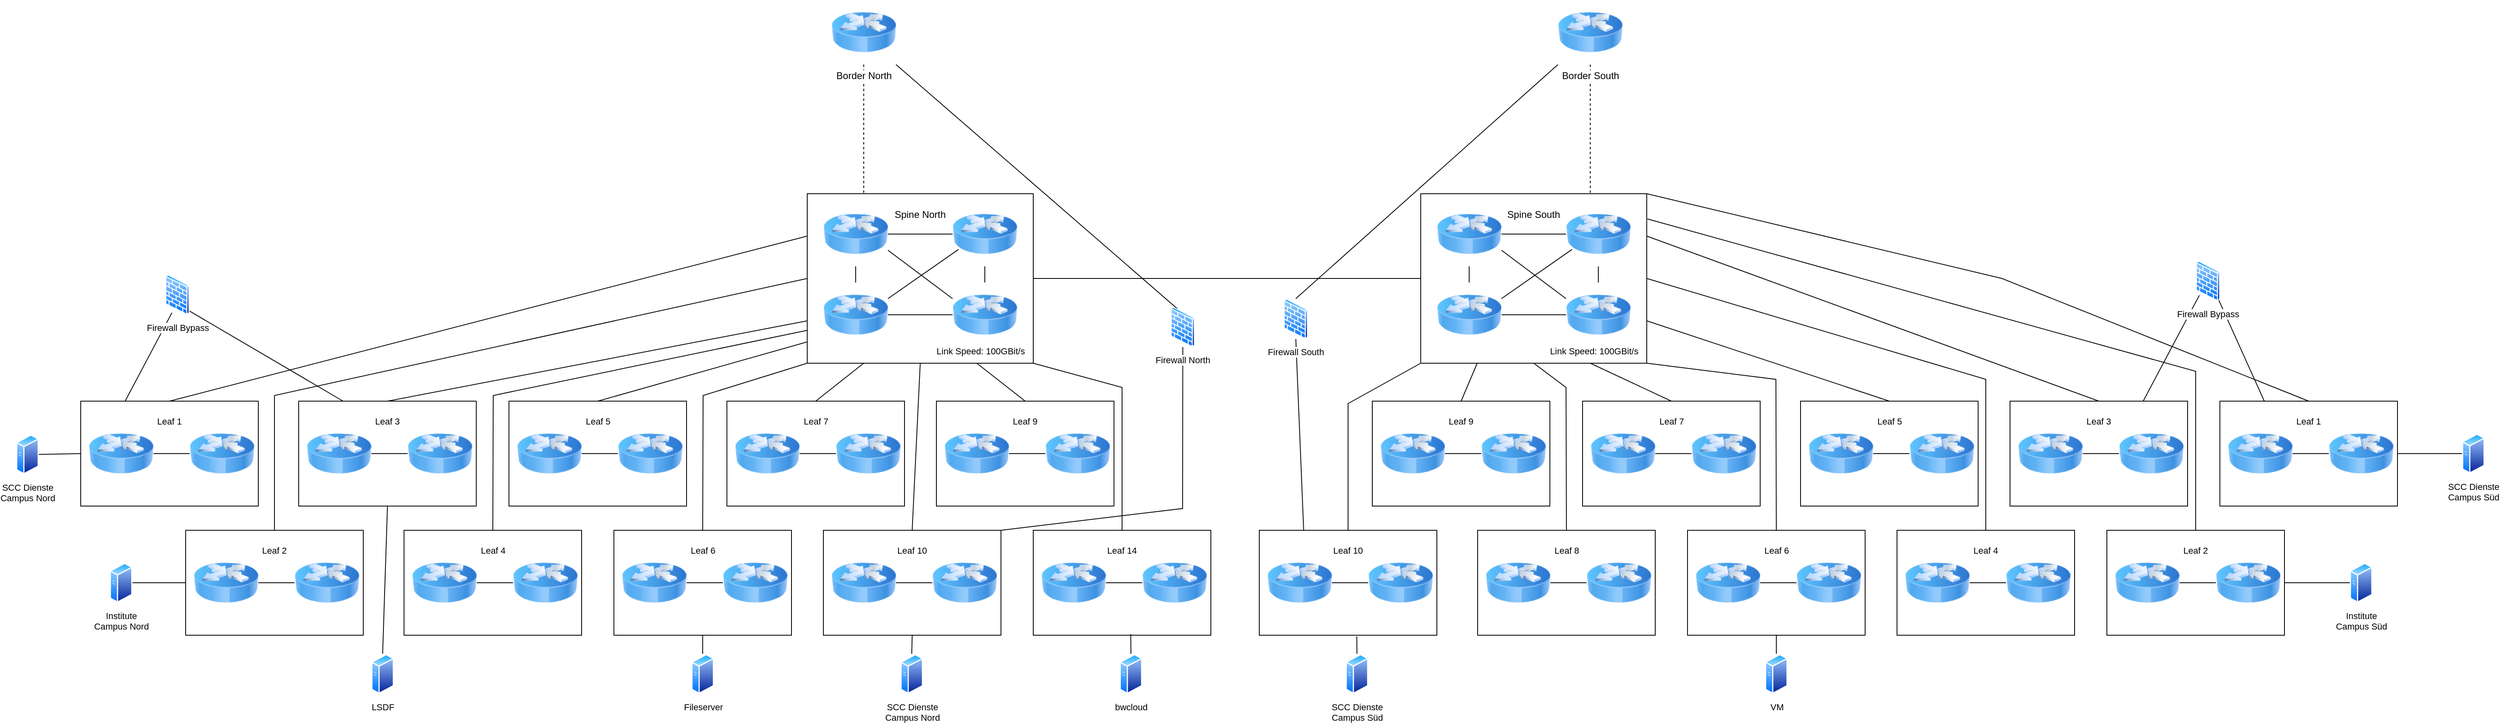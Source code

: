 <mxfile version="24.7.17">
  <diagram name="Seite-1" id="aJfuiYQOBgcKhwCVY8VE">
    <mxGraphModel dx="4289" dy="1984" grid="1" gridSize="10" guides="1" tooltips="1" connect="1" arrows="1" fold="1" page="1" pageScale="1" pageWidth="1169" pageHeight="827" math="0" shadow="0">
      <root>
        <mxCell id="0" />
        <mxCell id="1" parent="0" />
        <mxCell id="eW1NfK8OLDZxC_2PfoLL-32" style="edgeStyle=none;shape=connector;rounded=0;orthogonalLoop=1;jettySize=auto;html=1;exitX=0.5;exitY=1;exitDx=0;exitDy=0;entryX=0.25;entryY=0;entryDx=0;entryDy=0;strokeColor=default;align=center;verticalAlign=middle;fontFamily=Helvetica;fontSize=11;fontColor=default;labelBackgroundColor=default;endArrow=none;endFill=0;dashed=1;" edge="1" parent="1" source="eW1NfK8OLDZxC_2PfoLL-1" target="eW1NfK8OLDZxC_2PfoLL-2">
          <mxGeometry relative="1" as="geometry" />
        </mxCell>
        <mxCell id="eW1NfK8OLDZxC_2PfoLL-33" style="edgeStyle=none;shape=connector;rounded=0;orthogonalLoop=1;jettySize=auto;html=1;exitX=1;exitY=1;exitDx=0;exitDy=0;entryX=0.25;entryY=0;entryDx=0;entryDy=0;strokeColor=default;align=center;verticalAlign=middle;fontFamily=Helvetica;fontSize=11;fontColor=default;labelBackgroundColor=default;endArrow=none;endFill=0;" edge="1" parent="1" source="eW1NfK8OLDZxC_2PfoLL-1" target="eW1NfK8OLDZxC_2PfoLL-31">
          <mxGeometry relative="1" as="geometry" />
        </mxCell>
        <mxCell id="eW1NfK8OLDZxC_2PfoLL-1" value="Border North" style="image;html=1;image=img/lib/clip_art/networking/Router_Icon_128x128.png" vertex="1" parent="1">
          <mxGeometry x="110" y="40" width="80" height="80" as="geometry" />
        </mxCell>
        <mxCell id="eW1NfK8OLDZxC_2PfoLL-30" style="edgeStyle=none;shape=connector;rounded=0;orthogonalLoop=1;jettySize=auto;html=1;exitX=1;exitY=0.5;exitDx=0;exitDy=0;entryX=0;entryY=0.5;entryDx=0;entryDy=0;strokeColor=default;align=center;verticalAlign=middle;fontFamily=Helvetica;fontSize=11;fontColor=default;labelBackgroundColor=default;endArrow=none;endFill=0;" edge="1" parent="1" source="eW1NfK8OLDZxC_2PfoLL-2" target="eW1NfK8OLDZxC_2PfoLL-17">
          <mxGeometry relative="1" as="geometry" />
        </mxCell>
        <mxCell id="eW1NfK8OLDZxC_2PfoLL-53" style="edgeStyle=none;shape=connector;rounded=0;orthogonalLoop=1;jettySize=auto;html=1;exitX=0;exitY=0.5;exitDx=0;exitDy=0;entryX=0.5;entryY=0;entryDx=0;entryDy=0;strokeColor=default;align=center;verticalAlign=middle;fontFamily=Helvetica;fontSize=11;fontColor=default;labelBackgroundColor=default;endArrow=none;endFill=0;" edge="1" parent="1" source="eW1NfK8OLDZxC_2PfoLL-2" target="eW1NfK8OLDZxC_2PfoLL-40">
          <mxGeometry relative="1" as="geometry">
            <Array as="points">
              <mxPoint x="-580" y="530" />
            </Array>
          </mxGeometry>
        </mxCell>
        <mxCell id="eW1NfK8OLDZxC_2PfoLL-54" style="edgeStyle=none;shape=connector;rounded=0;orthogonalLoop=1;jettySize=auto;html=1;exitX=0;exitY=0.75;exitDx=0;exitDy=0;entryX=0.5;entryY=0;entryDx=0;entryDy=0;strokeColor=default;align=center;verticalAlign=middle;fontFamily=Helvetica;fontSize=11;fontColor=default;labelBackgroundColor=default;endArrow=none;endFill=0;" edge="1" parent="1" source="eW1NfK8OLDZxC_2PfoLL-2" target="eW1NfK8OLDZxC_2PfoLL-44">
          <mxGeometry relative="1" as="geometry" />
        </mxCell>
        <mxCell id="eW1NfK8OLDZxC_2PfoLL-75" style="edgeStyle=none;shape=connector;rounded=0;orthogonalLoop=1;jettySize=auto;html=1;exitX=0.004;exitY=0.805;exitDx=0;exitDy=0;entryX=0.5;entryY=0;entryDx=0;entryDy=0;strokeColor=default;align=center;verticalAlign=middle;fontFamily=Helvetica;fontSize=11;fontColor=default;labelBackgroundColor=default;endArrow=none;endFill=0;exitPerimeter=0;" edge="1" parent="1" source="eW1NfK8OLDZxC_2PfoLL-2" target="eW1NfK8OLDZxC_2PfoLL-71">
          <mxGeometry relative="1" as="geometry">
            <Array as="points">
              <mxPoint x="-309" y="530" />
            </Array>
          </mxGeometry>
        </mxCell>
        <mxCell id="eW1NfK8OLDZxC_2PfoLL-76" style="edgeStyle=none;shape=connector;rounded=0;orthogonalLoop=1;jettySize=auto;html=1;exitX=0.017;exitY=0.868;exitDx=0;exitDy=0;entryX=0.5;entryY=0;entryDx=0;entryDy=0;strokeColor=default;align=center;verticalAlign=middle;fontFamily=Helvetica;fontSize=11;fontColor=default;labelBackgroundColor=default;endArrow=none;endFill=0;exitPerimeter=0;" edge="1" parent="1" source="eW1NfK8OLDZxC_2PfoLL-2" target="eW1NfK8OLDZxC_2PfoLL-55">
          <mxGeometry relative="1" as="geometry" />
        </mxCell>
        <mxCell id="eW1NfK8OLDZxC_2PfoLL-77" style="edgeStyle=none;shape=connector;rounded=0;orthogonalLoop=1;jettySize=auto;html=1;exitX=0;exitY=1;exitDx=0;exitDy=0;entryX=0.5;entryY=0;entryDx=0;entryDy=0;strokeColor=default;align=center;verticalAlign=middle;fontFamily=Helvetica;fontSize=11;fontColor=default;labelBackgroundColor=default;endArrow=none;endFill=0;" edge="1" parent="1" source="eW1NfK8OLDZxC_2PfoLL-2" target="eW1NfK8OLDZxC_2PfoLL-59">
          <mxGeometry relative="1" as="geometry">
            <Array as="points">
              <mxPoint x="-49" y="530" />
            </Array>
          </mxGeometry>
        </mxCell>
        <mxCell id="eW1NfK8OLDZxC_2PfoLL-78" style="edgeStyle=none;shape=connector;rounded=0;orthogonalLoop=1;jettySize=auto;html=1;exitX=0.25;exitY=1;exitDx=0;exitDy=0;entryX=0.5;entryY=0;entryDx=0;entryDy=0;strokeColor=default;align=center;verticalAlign=middle;fontFamily=Helvetica;fontSize=11;fontColor=default;labelBackgroundColor=default;endArrow=none;endFill=0;" edge="1" parent="1" source="eW1NfK8OLDZxC_2PfoLL-2" target="eW1NfK8OLDZxC_2PfoLL-63">
          <mxGeometry relative="1" as="geometry" />
        </mxCell>
        <mxCell id="eW1NfK8OLDZxC_2PfoLL-126" style="edgeStyle=none;shape=connector;rounded=0;orthogonalLoop=1;jettySize=auto;html=1;exitX=0.5;exitY=1;exitDx=0;exitDy=0;entryX=0.5;entryY=0;entryDx=0;entryDy=0;strokeColor=default;align=center;verticalAlign=middle;fontFamily=Helvetica;fontSize=11;fontColor=default;labelBackgroundColor=default;endArrow=none;endFill=0;" edge="1" parent="1" source="eW1NfK8OLDZxC_2PfoLL-2" target="eW1NfK8OLDZxC_2PfoLL-109">
          <mxGeometry relative="1" as="geometry" />
        </mxCell>
        <mxCell id="eW1NfK8OLDZxC_2PfoLL-127" style="edgeStyle=none;shape=connector;rounded=0;orthogonalLoop=1;jettySize=auto;html=1;exitX=1;exitY=1;exitDx=0;exitDy=0;entryX=0.5;entryY=0;entryDx=0;entryDy=0;strokeColor=default;align=center;verticalAlign=middle;fontFamily=Helvetica;fontSize=11;fontColor=default;labelBackgroundColor=default;endArrow=none;endFill=0;" edge="1" parent="1" source="eW1NfK8OLDZxC_2PfoLL-2" target="eW1NfK8OLDZxC_2PfoLL-117">
          <mxGeometry relative="1" as="geometry">
            <Array as="points">
              <mxPoint x="470" y="520" />
            </Array>
          </mxGeometry>
        </mxCell>
        <mxCell id="eW1NfK8OLDZxC_2PfoLL-128" style="edgeStyle=none;shape=connector;rounded=0;orthogonalLoop=1;jettySize=auto;html=1;exitX=0.75;exitY=1;exitDx=0;exitDy=0;entryX=0.5;entryY=0;entryDx=0;entryDy=0;strokeColor=default;align=center;verticalAlign=middle;fontFamily=Helvetica;fontSize=11;fontColor=default;labelBackgroundColor=default;endArrow=none;endFill=0;" edge="1" parent="1" source="eW1NfK8OLDZxC_2PfoLL-2" target="eW1NfK8OLDZxC_2PfoLL-113">
          <mxGeometry relative="1" as="geometry" />
        </mxCell>
        <mxCell id="eW1NfK8OLDZxC_2PfoLL-2" value="Spine North&lt;br&gt;&lt;br&gt;&lt;br&gt;&lt;br&gt;&lt;br&gt;&lt;br&gt;&lt;br&gt;&lt;br&gt;&lt;br&gt;&lt;br&gt;&lt;br&gt;&lt;div&gt;&lt;br/&gt;&lt;/div&gt;" style="rounded=0;whiteSpace=wrap;html=1;" vertex="1" parent="1">
          <mxGeometry x="80" y="280" width="280" height="210" as="geometry" />
        </mxCell>
        <mxCell id="eW1NfK8OLDZxC_2PfoLL-7" style="edgeStyle=orthogonalEdgeStyle;rounded=0;orthogonalLoop=1;jettySize=auto;html=1;exitX=1;exitY=0.5;exitDx=0;exitDy=0;entryX=0;entryY=0.5;entryDx=0;entryDy=0;endArrow=none;endFill=0;" edge="1" parent="1" source="eW1NfK8OLDZxC_2PfoLL-3" target="eW1NfK8OLDZxC_2PfoLL-4">
          <mxGeometry relative="1" as="geometry" />
        </mxCell>
        <mxCell id="eW1NfK8OLDZxC_2PfoLL-8" style="rounded=0;orthogonalLoop=1;jettySize=auto;html=1;exitX=1;exitY=0.75;exitDx=0;exitDy=0;entryX=0;entryY=0.25;entryDx=0;entryDy=0;endArrow=none;endFill=0;" edge="1" parent="1" source="eW1NfK8OLDZxC_2PfoLL-3" target="eW1NfK8OLDZxC_2PfoLL-6">
          <mxGeometry relative="1" as="geometry" />
        </mxCell>
        <mxCell id="eW1NfK8OLDZxC_2PfoLL-3" value="" style="image;html=1;image=img/lib/clip_art/networking/Router_Icon_128x128.png" vertex="1" parent="1">
          <mxGeometry x="100" y="290" width="80" height="80" as="geometry" />
        </mxCell>
        <mxCell id="eW1NfK8OLDZxC_2PfoLL-4" value="" style="image;html=1;image=img/lib/clip_art/networking/Router_Icon_128x128.png" vertex="1" parent="1">
          <mxGeometry x="260" y="290" width="80" height="80" as="geometry" />
        </mxCell>
        <mxCell id="eW1NfK8OLDZxC_2PfoLL-14" style="edgeStyle=none;shape=connector;rounded=0;orthogonalLoop=1;jettySize=auto;html=1;exitX=0.5;exitY=0;exitDx=0;exitDy=0;strokeColor=default;align=center;verticalAlign=middle;fontFamily=Helvetica;fontSize=11;fontColor=default;labelBackgroundColor=default;endArrow=none;endFill=0;" edge="1" parent="1" source="eW1NfK8OLDZxC_2PfoLL-5" target="eW1NfK8OLDZxC_2PfoLL-3">
          <mxGeometry relative="1" as="geometry" />
        </mxCell>
        <mxCell id="eW1NfK8OLDZxC_2PfoLL-15" style="edgeStyle=none;shape=connector;rounded=0;orthogonalLoop=1;jettySize=auto;html=1;exitX=1;exitY=0.25;exitDx=0;exitDy=0;strokeColor=default;align=center;verticalAlign=middle;fontFamily=Helvetica;fontSize=11;fontColor=default;labelBackgroundColor=default;endArrow=none;endFill=0;entryX=0.092;entryY=0.738;entryDx=0;entryDy=0;entryPerimeter=0;" edge="1" parent="1" source="eW1NfK8OLDZxC_2PfoLL-5" target="eW1NfK8OLDZxC_2PfoLL-4">
          <mxGeometry relative="1" as="geometry" />
        </mxCell>
        <mxCell id="eW1NfK8OLDZxC_2PfoLL-5" value="" style="image;html=1;image=img/lib/clip_art/networking/Router_Icon_128x128.png" vertex="1" parent="1">
          <mxGeometry x="100" y="390" width="80" height="80" as="geometry" />
        </mxCell>
        <mxCell id="eW1NfK8OLDZxC_2PfoLL-11" style="edgeStyle=none;shape=connector;rounded=0;orthogonalLoop=1;jettySize=auto;html=1;exitX=0;exitY=0.5;exitDx=0;exitDy=0;strokeColor=default;align=center;verticalAlign=middle;fontFamily=Helvetica;fontSize=11;fontColor=default;labelBackgroundColor=default;endArrow=none;endFill=0;" edge="1" parent="1" source="eW1NfK8OLDZxC_2PfoLL-6" target="eW1NfK8OLDZxC_2PfoLL-5">
          <mxGeometry relative="1" as="geometry" />
        </mxCell>
        <mxCell id="eW1NfK8OLDZxC_2PfoLL-13" style="edgeStyle=none;shape=connector;rounded=0;orthogonalLoop=1;jettySize=auto;html=1;exitX=0.5;exitY=0;exitDx=0;exitDy=0;strokeColor=default;align=center;verticalAlign=middle;fontFamily=Helvetica;fontSize=11;fontColor=default;labelBackgroundColor=default;endArrow=none;endFill=0;" edge="1" parent="1" source="eW1NfK8OLDZxC_2PfoLL-6" target="eW1NfK8OLDZxC_2PfoLL-4">
          <mxGeometry relative="1" as="geometry" />
        </mxCell>
        <mxCell id="eW1NfK8OLDZxC_2PfoLL-6" value="" style="image;html=1;image=img/lib/clip_art/networking/Router_Icon_128x128.png" vertex="1" parent="1">
          <mxGeometry x="260" y="390" width="80" height="80" as="geometry" />
        </mxCell>
        <mxCell id="eW1NfK8OLDZxC_2PfoLL-10" style="edgeStyle=none;shape=connector;rounded=0;orthogonalLoop=1;jettySize=auto;html=1;exitX=0.5;exitY=1;exitDx=0;exitDy=0;strokeColor=default;align=center;verticalAlign=middle;fontFamily=Helvetica;fontSize=11;fontColor=default;labelBackgroundColor=default;endArrow=none;endFill=0;" edge="1" parent="1" source="eW1NfK8OLDZxC_2PfoLL-4" target="eW1NfK8OLDZxC_2PfoLL-4">
          <mxGeometry relative="1" as="geometry" />
        </mxCell>
        <mxCell id="eW1NfK8OLDZxC_2PfoLL-16" value="Link Speed: 100GBit/s" style="text;html=1;align=center;verticalAlign=middle;whiteSpace=wrap;rounded=0;fontFamily=Helvetica;fontSize=11;fontColor=default;labelBackgroundColor=default;" vertex="1" parent="1">
          <mxGeometry x="230" y="460" width="130" height="30" as="geometry" />
        </mxCell>
        <mxCell id="eW1NfK8OLDZxC_2PfoLL-202" style="edgeStyle=none;shape=connector;rounded=0;orthogonalLoop=1;jettySize=auto;html=1;exitX=0;exitY=1;exitDx=0;exitDy=0;entryX=0.5;entryY=0;entryDx=0;entryDy=0;strokeColor=default;align=center;verticalAlign=middle;fontFamily=Helvetica;fontSize=11;fontColor=default;labelBackgroundColor=default;endArrow=none;endFill=0;" edge="1" parent="1" source="eW1NfK8OLDZxC_2PfoLL-17" target="eW1NfK8OLDZxC_2PfoLL-137">
          <mxGeometry relative="1" as="geometry">
            <Array as="points">
              <mxPoint x="750" y="540" />
            </Array>
          </mxGeometry>
        </mxCell>
        <mxCell id="eW1NfK8OLDZxC_2PfoLL-203" style="edgeStyle=none;shape=connector;rounded=0;orthogonalLoop=1;jettySize=auto;html=1;exitX=0.25;exitY=1;exitDx=0;exitDy=0;entryX=0.5;entryY=0;entryDx=0;entryDy=0;strokeColor=default;align=center;verticalAlign=middle;fontFamily=Helvetica;fontSize=11;fontColor=default;labelBackgroundColor=default;endArrow=none;endFill=0;" edge="1" parent="1" source="eW1NfK8OLDZxC_2PfoLL-17" target="eW1NfK8OLDZxC_2PfoLL-141">
          <mxGeometry relative="1" as="geometry" />
        </mxCell>
        <mxCell id="eW1NfK8OLDZxC_2PfoLL-204" style="edgeStyle=none;shape=connector;rounded=0;orthogonalLoop=1;jettySize=auto;html=1;exitX=0.5;exitY=1;exitDx=0;exitDy=0;entryX=0.5;entryY=0;entryDx=0;entryDy=0;strokeColor=default;align=center;verticalAlign=middle;fontFamily=Helvetica;fontSize=11;fontColor=default;labelBackgroundColor=default;endArrow=none;endFill=0;" edge="1" parent="1" source="eW1NfK8OLDZxC_2PfoLL-17" target="eW1NfK8OLDZxC_2PfoLL-157">
          <mxGeometry relative="1" as="geometry">
            <Array as="points">
              <mxPoint x="1020" y="520" />
            </Array>
          </mxGeometry>
        </mxCell>
        <mxCell id="eW1NfK8OLDZxC_2PfoLL-205" style="edgeStyle=none;shape=connector;rounded=0;orthogonalLoop=1;jettySize=auto;html=1;exitX=0.75;exitY=1;exitDx=0;exitDy=0;entryX=0.5;entryY=0;entryDx=0;entryDy=0;strokeColor=default;align=center;verticalAlign=middle;fontFamily=Helvetica;fontSize=11;fontColor=default;labelBackgroundColor=default;endArrow=none;endFill=0;" edge="1" parent="1" source="eW1NfK8OLDZxC_2PfoLL-17" target="eW1NfK8OLDZxC_2PfoLL-145">
          <mxGeometry relative="1" as="geometry" />
        </mxCell>
        <mxCell id="eW1NfK8OLDZxC_2PfoLL-206" style="edgeStyle=none;shape=connector;rounded=0;orthogonalLoop=1;jettySize=auto;html=1;exitX=1;exitY=1;exitDx=0;exitDy=0;entryX=0.5;entryY=0;entryDx=0;entryDy=0;strokeColor=default;align=center;verticalAlign=middle;fontFamily=Helvetica;fontSize=11;fontColor=default;labelBackgroundColor=default;endArrow=none;endFill=0;" edge="1" parent="1" source="eW1NfK8OLDZxC_2PfoLL-17" target="eW1NfK8OLDZxC_2PfoLL-149">
          <mxGeometry relative="1" as="geometry">
            <Array as="points">
              <mxPoint x="1280" y="510" />
            </Array>
          </mxGeometry>
        </mxCell>
        <mxCell id="eW1NfK8OLDZxC_2PfoLL-207" style="edgeStyle=none;shape=connector;rounded=0;orthogonalLoop=1;jettySize=auto;html=1;exitX=1;exitY=0.75;exitDx=0;exitDy=0;entryX=0.5;entryY=0;entryDx=0;entryDy=0;strokeColor=default;align=center;verticalAlign=middle;fontFamily=Helvetica;fontSize=11;fontColor=default;labelBackgroundColor=default;endArrow=none;endFill=0;" edge="1" parent="1" source="eW1NfK8OLDZxC_2PfoLL-17" target="eW1NfK8OLDZxC_2PfoLL-153">
          <mxGeometry relative="1" as="geometry" />
        </mxCell>
        <mxCell id="eW1NfK8OLDZxC_2PfoLL-208" style="edgeStyle=none;shape=connector;rounded=0;orthogonalLoop=1;jettySize=auto;html=1;exitX=1;exitY=0.5;exitDx=0;exitDy=0;entryX=0.5;entryY=0;entryDx=0;entryDy=0;strokeColor=default;align=center;verticalAlign=middle;fontFamily=Helvetica;fontSize=11;fontColor=default;labelBackgroundColor=default;endArrow=none;endFill=0;" edge="1" parent="1" source="eW1NfK8OLDZxC_2PfoLL-17" target="eW1NfK8OLDZxC_2PfoLL-161">
          <mxGeometry relative="1" as="geometry">
            <Array as="points">
              <mxPoint x="1540" y="510" />
            </Array>
          </mxGeometry>
        </mxCell>
        <mxCell id="eW1NfK8OLDZxC_2PfoLL-209" style="edgeStyle=none;shape=connector;rounded=0;orthogonalLoop=1;jettySize=auto;html=1;exitX=1;exitY=0.25;exitDx=0;exitDy=0;entryX=0.5;entryY=0;entryDx=0;entryDy=0;strokeColor=default;align=center;verticalAlign=middle;fontFamily=Helvetica;fontSize=11;fontColor=default;labelBackgroundColor=default;endArrow=none;endFill=0;" edge="1" parent="1" source="eW1NfK8OLDZxC_2PfoLL-17" target="eW1NfK8OLDZxC_2PfoLL-165">
          <mxGeometry relative="1" as="geometry" />
        </mxCell>
        <mxCell id="eW1NfK8OLDZxC_2PfoLL-210" style="edgeStyle=none;shape=connector;rounded=0;orthogonalLoop=1;jettySize=auto;html=1;exitX=1.003;exitY=0.149;exitDx=0;exitDy=0;entryX=0.5;entryY=0;entryDx=0;entryDy=0;strokeColor=default;align=center;verticalAlign=middle;fontFamily=Helvetica;fontSize=11;fontColor=default;labelBackgroundColor=default;endArrow=none;endFill=0;exitPerimeter=0;" edge="1" parent="1" source="eW1NfK8OLDZxC_2PfoLL-17" target="eW1NfK8OLDZxC_2PfoLL-169">
          <mxGeometry relative="1" as="geometry">
            <Array as="points">
              <mxPoint x="1800" y="500" />
            </Array>
          </mxGeometry>
        </mxCell>
        <mxCell id="eW1NfK8OLDZxC_2PfoLL-212" style="edgeStyle=none;shape=connector;rounded=0;orthogonalLoop=1;jettySize=auto;html=1;exitX=1;exitY=0;exitDx=0;exitDy=0;entryX=0.5;entryY=0;entryDx=0;entryDy=0;strokeColor=default;align=center;verticalAlign=middle;fontFamily=Helvetica;fontSize=11;fontColor=default;labelBackgroundColor=default;endArrow=none;endFill=0;" edge="1" parent="1" source="eW1NfK8OLDZxC_2PfoLL-17" target="eW1NfK8OLDZxC_2PfoLL-194">
          <mxGeometry relative="1" as="geometry">
            <Array as="points">
              <mxPoint x="1560" y="385" />
            </Array>
          </mxGeometry>
        </mxCell>
        <mxCell id="eW1NfK8OLDZxC_2PfoLL-17" value="Spine South&lt;br&gt;&lt;br&gt;&lt;br&gt;&lt;br&gt;&lt;br&gt;&lt;br&gt;&lt;br&gt;&lt;br&gt;&lt;br&gt;&lt;br&gt;&lt;br&gt;&lt;div&gt;&lt;br&gt;&lt;/div&gt;" style="rounded=0;whiteSpace=wrap;html=1;" vertex="1" parent="1">
          <mxGeometry x="840" y="280" width="280" height="210" as="geometry" />
        </mxCell>
        <mxCell id="eW1NfK8OLDZxC_2PfoLL-18" style="edgeStyle=orthogonalEdgeStyle;rounded=0;orthogonalLoop=1;jettySize=auto;html=1;exitX=1;exitY=0.5;exitDx=0;exitDy=0;entryX=0;entryY=0.5;entryDx=0;entryDy=0;endArrow=none;endFill=0;" edge="1" parent="1" source="eW1NfK8OLDZxC_2PfoLL-20" target="eW1NfK8OLDZxC_2PfoLL-21">
          <mxGeometry relative="1" as="geometry" />
        </mxCell>
        <mxCell id="eW1NfK8OLDZxC_2PfoLL-19" style="rounded=0;orthogonalLoop=1;jettySize=auto;html=1;exitX=1;exitY=0.75;exitDx=0;exitDy=0;entryX=0;entryY=0.25;entryDx=0;entryDy=0;endArrow=none;endFill=0;" edge="1" parent="1" source="eW1NfK8OLDZxC_2PfoLL-20" target="eW1NfK8OLDZxC_2PfoLL-27">
          <mxGeometry relative="1" as="geometry" />
        </mxCell>
        <mxCell id="eW1NfK8OLDZxC_2PfoLL-20" value="" style="image;html=1;image=img/lib/clip_art/networking/Router_Icon_128x128.png" vertex="1" parent="1">
          <mxGeometry x="860" y="290" width="80" height="80" as="geometry" />
        </mxCell>
        <mxCell id="eW1NfK8OLDZxC_2PfoLL-21" value="" style="image;html=1;image=img/lib/clip_art/networking/Router_Icon_128x128.png" vertex="1" parent="1">
          <mxGeometry x="1020" y="290" width="80" height="80" as="geometry" />
        </mxCell>
        <mxCell id="eW1NfK8OLDZxC_2PfoLL-22" style="edgeStyle=none;shape=connector;rounded=0;orthogonalLoop=1;jettySize=auto;html=1;exitX=0.5;exitY=0;exitDx=0;exitDy=0;strokeColor=default;align=center;verticalAlign=middle;fontFamily=Helvetica;fontSize=11;fontColor=default;labelBackgroundColor=default;endArrow=none;endFill=0;" edge="1" parent="1" source="eW1NfK8OLDZxC_2PfoLL-24" target="eW1NfK8OLDZxC_2PfoLL-20">
          <mxGeometry relative="1" as="geometry" />
        </mxCell>
        <mxCell id="eW1NfK8OLDZxC_2PfoLL-23" style="edgeStyle=none;shape=connector;rounded=0;orthogonalLoop=1;jettySize=auto;html=1;exitX=1;exitY=0.25;exitDx=0;exitDy=0;strokeColor=default;align=center;verticalAlign=middle;fontFamily=Helvetica;fontSize=11;fontColor=default;labelBackgroundColor=default;endArrow=none;endFill=0;entryX=0.092;entryY=0.738;entryDx=0;entryDy=0;entryPerimeter=0;" edge="1" parent="1" source="eW1NfK8OLDZxC_2PfoLL-24" target="eW1NfK8OLDZxC_2PfoLL-21">
          <mxGeometry relative="1" as="geometry" />
        </mxCell>
        <mxCell id="eW1NfK8OLDZxC_2PfoLL-24" value="" style="image;html=1;image=img/lib/clip_art/networking/Router_Icon_128x128.png" vertex="1" parent="1">
          <mxGeometry x="860" y="390" width="80" height="80" as="geometry" />
        </mxCell>
        <mxCell id="eW1NfK8OLDZxC_2PfoLL-25" style="edgeStyle=none;shape=connector;rounded=0;orthogonalLoop=1;jettySize=auto;html=1;exitX=0;exitY=0.5;exitDx=0;exitDy=0;strokeColor=default;align=center;verticalAlign=middle;fontFamily=Helvetica;fontSize=11;fontColor=default;labelBackgroundColor=default;endArrow=none;endFill=0;" edge="1" parent="1" source="eW1NfK8OLDZxC_2PfoLL-27" target="eW1NfK8OLDZxC_2PfoLL-24">
          <mxGeometry relative="1" as="geometry" />
        </mxCell>
        <mxCell id="eW1NfK8OLDZxC_2PfoLL-26" style="edgeStyle=none;shape=connector;rounded=0;orthogonalLoop=1;jettySize=auto;html=1;exitX=0.5;exitY=0;exitDx=0;exitDy=0;strokeColor=default;align=center;verticalAlign=middle;fontFamily=Helvetica;fontSize=11;fontColor=default;labelBackgroundColor=default;endArrow=none;endFill=0;" edge="1" parent="1" source="eW1NfK8OLDZxC_2PfoLL-27" target="eW1NfK8OLDZxC_2PfoLL-21">
          <mxGeometry relative="1" as="geometry" />
        </mxCell>
        <mxCell id="eW1NfK8OLDZxC_2PfoLL-27" value="" style="image;html=1;image=img/lib/clip_art/networking/Router_Icon_128x128.png" vertex="1" parent="1">
          <mxGeometry x="1020" y="390" width="80" height="80" as="geometry" />
        </mxCell>
        <mxCell id="eW1NfK8OLDZxC_2PfoLL-28" style="edgeStyle=none;shape=connector;rounded=0;orthogonalLoop=1;jettySize=auto;html=1;exitX=0.5;exitY=1;exitDx=0;exitDy=0;strokeColor=default;align=center;verticalAlign=middle;fontFamily=Helvetica;fontSize=11;fontColor=default;labelBackgroundColor=default;endArrow=none;endFill=0;" edge="1" parent="1" source="eW1NfK8OLDZxC_2PfoLL-21" target="eW1NfK8OLDZxC_2PfoLL-21">
          <mxGeometry relative="1" as="geometry" />
        </mxCell>
        <mxCell id="eW1NfK8OLDZxC_2PfoLL-29" value="Link Speed: 100GBit/s" style="text;html=1;align=center;verticalAlign=middle;whiteSpace=wrap;rounded=0;fontFamily=Helvetica;fontSize=11;fontColor=default;labelBackgroundColor=default;" vertex="1" parent="1">
          <mxGeometry x="990" y="460" width="130" height="30" as="geometry" />
        </mxCell>
        <mxCell id="eW1NfK8OLDZxC_2PfoLL-227" style="edgeStyle=none;shape=connector;rounded=0;orthogonalLoop=1;jettySize=auto;html=1;exitX=0.5;exitY=1;exitDx=0;exitDy=0;entryX=1;entryY=0;entryDx=0;entryDy=0;strokeColor=default;align=center;verticalAlign=middle;fontFamily=Helvetica;fontSize=11;fontColor=default;labelBackgroundColor=default;endArrow=none;endFill=0;" edge="1" parent="1" source="eW1NfK8OLDZxC_2PfoLL-31" target="eW1NfK8OLDZxC_2PfoLL-109">
          <mxGeometry relative="1" as="geometry">
            <Array as="points">
              <mxPoint x="545" y="670" />
            </Array>
          </mxGeometry>
        </mxCell>
        <mxCell id="eW1NfK8OLDZxC_2PfoLL-31" value="Firewall North" style="image;aspect=fixed;perimeter=ellipsePerimeter;html=1;align=center;shadow=0;dashed=0;spacingTop=3;image=img/lib/active_directory/firewall.svg;fontFamily=Helvetica;fontSize=11;fontColor=default;labelBackgroundColor=default;" vertex="1" parent="1">
          <mxGeometry x="530" y="420" width="30.5" height="50" as="geometry" />
        </mxCell>
        <mxCell id="eW1NfK8OLDZxC_2PfoLL-39" style="edgeStyle=none;shape=connector;rounded=0;orthogonalLoop=1;jettySize=auto;html=1;exitX=0.5;exitY=0;exitDx=0;exitDy=0;entryX=0;entryY=0.25;entryDx=0;entryDy=0;strokeColor=default;align=center;verticalAlign=middle;fontFamily=Helvetica;fontSize=11;fontColor=default;labelBackgroundColor=default;endArrow=none;endFill=0;" edge="1" parent="1" source="eW1NfK8OLDZxC_2PfoLL-34" target="eW1NfK8OLDZxC_2PfoLL-2">
          <mxGeometry relative="1" as="geometry" />
        </mxCell>
        <mxCell id="eW1NfK8OLDZxC_2PfoLL-188" style="edgeStyle=none;shape=connector;rounded=0;orthogonalLoop=1;jettySize=auto;html=1;exitX=0.25;exitY=0;exitDx=0;exitDy=0;entryX=0.25;entryY=1;entryDx=0;entryDy=0;strokeColor=default;align=center;verticalAlign=middle;fontFamily=Helvetica;fontSize=11;fontColor=default;labelBackgroundColor=default;endArrow=none;endFill=0;" edge="1" parent="1" source="eW1NfK8OLDZxC_2PfoLL-34" target="eW1NfK8OLDZxC_2PfoLL-187">
          <mxGeometry relative="1" as="geometry" />
        </mxCell>
        <mxCell id="eW1NfK8OLDZxC_2PfoLL-34" value="Leaf 1&lt;br&gt;&lt;br&gt;&lt;br&gt;&lt;br&gt;&lt;br&gt;&lt;br&gt;&lt;div&gt;&lt;br/&gt;&lt;/div&gt;" style="rounded=0;whiteSpace=wrap;html=1;fontFamily=Helvetica;fontSize=11;fontColor=default;labelBackgroundColor=default;" vertex="1" parent="1">
          <mxGeometry x="-820" y="537" width="220" height="130" as="geometry" />
        </mxCell>
        <mxCell id="eW1NfK8OLDZxC_2PfoLL-38" style="edgeStyle=none;shape=connector;rounded=0;orthogonalLoop=1;jettySize=auto;html=1;exitX=1;exitY=0.5;exitDx=0;exitDy=0;strokeColor=default;align=center;verticalAlign=middle;fontFamily=Helvetica;fontSize=11;fontColor=default;labelBackgroundColor=default;endArrow=none;endFill=0;" edge="1" parent="1" source="eW1NfK8OLDZxC_2PfoLL-35" target="eW1NfK8OLDZxC_2PfoLL-36">
          <mxGeometry relative="1" as="geometry" />
        </mxCell>
        <mxCell id="eW1NfK8OLDZxC_2PfoLL-35" value="" style="image;html=1;image=img/lib/clip_art/networking/Router_Icon_128x128.png;fontFamily=Helvetica;fontSize=11;fontColor=default;labelBackgroundColor=default;" vertex="1" parent="1">
          <mxGeometry x="-810" y="562" width="80" height="80" as="geometry" />
        </mxCell>
        <mxCell id="eW1NfK8OLDZxC_2PfoLL-36" value="" style="image;html=1;image=img/lib/clip_art/networking/Router_Icon_128x128.png;fontFamily=Helvetica;fontSize=11;fontColor=default;labelBackgroundColor=default;" vertex="1" parent="1">
          <mxGeometry x="-685" y="562" width="80" height="80" as="geometry" />
        </mxCell>
        <mxCell id="eW1NfK8OLDZxC_2PfoLL-40" value="Leaf 2&lt;br&gt;&lt;br&gt;&lt;br&gt;&lt;br&gt;&lt;br&gt;&lt;br&gt;&lt;div&gt;&lt;br&gt;&lt;/div&gt;" style="rounded=0;whiteSpace=wrap;html=1;fontFamily=Helvetica;fontSize=11;fontColor=default;labelBackgroundColor=default;" vertex="1" parent="1">
          <mxGeometry x="-690" y="697" width="220" height="130" as="geometry" />
        </mxCell>
        <mxCell id="eW1NfK8OLDZxC_2PfoLL-41" style="edgeStyle=none;shape=connector;rounded=0;orthogonalLoop=1;jettySize=auto;html=1;exitX=1;exitY=0.5;exitDx=0;exitDy=0;strokeColor=default;align=center;verticalAlign=middle;fontFamily=Helvetica;fontSize=11;fontColor=default;labelBackgroundColor=default;endArrow=none;endFill=0;" edge="1" parent="1" source="eW1NfK8OLDZxC_2PfoLL-42" target="eW1NfK8OLDZxC_2PfoLL-43">
          <mxGeometry relative="1" as="geometry" />
        </mxCell>
        <mxCell id="eW1NfK8OLDZxC_2PfoLL-42" value="" style="image;html=1;image=img/lib/clip_art/networking/Router_Icon_128x128.png;fontFamily=Helvetica;fontSize=11;fontColor=default;labelBackgroundColor=default;" vertex="1" parent="1">
          <mxGeometry x="-680" y="722" width="80" height="80" as="geometry" />
        </mxCell>
        <mxCell id="eW1NfK8OLDZxC_2PfoLL-43" value="" style="image;html=1;image=img/lib/clip_art/networking/Router_Icon_128x128.png;fontFamily=Helvetica;fontSize=11;fontColor=default;labelBackgroundColor=default;" vertex="1" parent="1">
          <mxGeometry x="-555" y="722" width="80" height="80" as="geometry" />
        </mxCell>
        <mxCell id="eW1NfK8OLDZxC_2PfoLL-189" style="edgeStyle=none;shape=connector;rounded=0;orthogonalLoop=1;jettySize=auto;html=1;exitX=0.25;exitY=0;exitDx=0;exitDy=0;entryX=1;entryY=1;entryDx=0;entryDy=0;strokeColor=default;align=center;verticalAlign=middle;fontFamily=Helvetica;fontSize=11;fontColor=default;labelBackgroundColor=default;endArrow=none;endFill=0;" edge="1" parent="1" source="eW1NfK8OLDZxC_2PfoLL-44" target="eW1NfK8OLDZxC_2PfoLL-187">
          <mxGeometry relative="1" as="geometry" />
        </mxCell>
        <mxCell id="eW1NfK8OLDZxC_2PfoLL-44" value="Leaf 3&lt;br&gt;&lt;br&gt;&lt;br&gt;&lt;br&gt;&lt;br&gt;&lt;br&gt;&lt;div&gt;&lt;br&gt;&lt;/div&gt;" style="rounded=0;whiteSpace=wrap;html=1;fontFamily=Helvetica;fontSize=11;fontColor=default;labelBackgroundColor=default;" vertex="1" parent="1">
          <mxGeometry x="-550" y="537" width="220" height="130" as="geometry" />
        </mxCell>
        <mxCell id="eW1NfK8OLDZxC_2PfoLL-45" style="edgeStyle=none;shape=connector;rounded=0;orthogonalLoop=1;jettySize=auto;html=1;exitX=1;exitY=0.5;exitDx=0;exitDy=0;strokeColor=default;align=center;verticalAlign=middle;fontFamily=Helvetica;fontSize=11;fontColor=default;labelBackgroundColor=default;endArrow=none;endFill=0;" edge="1" parent="1" source="eW1NfK8OLDZxC_2PfoLL-46" target="eW1NfK8OLDZxC_2PfoLL-47">
          <mxGeometry relative="1" as="geometry" />
        </mxCell>
        <mxCell id="eW1NfK8OLDZxC_2PfoLL-46" value="" style="image;html=1;image=img/lib/clip_art/networking/Router_Icon_128x128.png;fontFamily=Helvetica;fontSize=11;fontColor=default;labelBackgroundColor=default;" vertex="1" parent="1">
          <mxGeometry x="-540" y="562" width="80" height="80" as="geometry" />
        </mxCell>
        <mxCell id="eW1NfK8OLDZxC_2PfoLL-47" value="" style="image;html=1;image=img/lib/clip_art/networking/Router_Icon_128x128.png;fontFamily=Helvetica;fontSize=11;fontColor=default;labelBackgroundColor=default;" vertex="1" parent="1">
          <mxGeometry x="-415" y="562" width="80" height="80" as="geometry" />
        </mxCell>
        <mxCell id="eW1NfK8OLDZxC_2PfoLL-55" value="Leaf 5&lt;br&gt;&lt;br&gt;&lt;br&gt;&lt;br&gt;&lt;br&gt;&lt;br&gt;&lt;div&gt;&lt;br&gt;&lt;/div&gt;" style="rounded=0;whiteSpace=wrap;html=1;fontFamily=Helvetica;fontSize=11;fontColor=default;labelBackgroundColor=default;" vertex="1" parent="1">
          <mxGeometry x="-289.5" y="537" width="220" height="130" as="geometry" />
        </mxCell>
        <mxCell id="eW1NfK8OLDZxC_2PfoLL-56" style="edgeStyle=none;shape=connector;rounded=0;orthogonalLoop=1;jettySize=auto;html=1;exitX=1;exitY=0.5;exitDx=0;exitDy=0;strokeColor=default;align=center;verticalAlign=middle;fontFamily=Helvetica;fontSize=11;fontColor=default;labelBackgroundColor=default;endArrow=none;endFill=0;" edge="1" parent="1" source="eW1NfK8OLDZxC_2PfoLL-57" target="eW1NfK8OLDZxC_2PfoLL-58">
          <mxGeometry relative="1" as="geometry" />
        </mxCell>
        <mxCell id="eW1NfK8OLDZxC_2PfoLL-57" value="" style="image;html=1;image=img/lib/clip_art/networking/Router_Icon_128x128.png;fontFamily=Helvetica;fontSize=11;fontColor=default;labelBackgroundColor=default;" vertex="1" parent="1">
          <mxGeometry x="-279.5" y="562" width="80" height="80" as="geometry" />
        </mxCell>
        <mxCell id="eW1NfK8OLDZxC_2PfoLL-58" value="" style="image;html=1;image=img/lib/clip_art/networking/Router_Icon_128x128.png;fontFamily=Helvetica;fontSize=11;fontColor=default;labelBackgroundColor=default;" vertex="1" parent="1">
          <mxGeometry x="-154.5" y="562" width="80" height="80" as="geometry" />
        </mxCell>
        <mxCell id="eW1NfK8OLDZxC_2PfoLL-59" value="Leaf 6&lt;br&gt;&lt;br&gt;&lt;br&gt;&lt;br&gt;&lt;br&gt;&lt;br&gt;&lt;div&gt;&lt;br&gt;&lt;/div&gt;" style="rounded=0;whiteSpace=wrap;html=1;fontFamily=Helvetica;fontSize=11;fontColor=default;labelBackgroundColor=default;" vertex="1" parent="1">
          <mxGeometry x="-159.5" y="697" width="220" height="130" as="geometry" />
        </mxCell>
        <mxCell id="eW1NfK8OLDZxC_2PfoLL-60" style="edgeStyle=none;shape=connector;rounded=0;orthogonalLoop=1;jettySize=auto;html=1;exitX=1;exitY=0.5;exitDx=0;exitDy=0;strokeColor=default;align=center;verticalAlign=middle;fontFamily=Helvetica;fontSize=11;fontColor=default;labelBackgroundColor=default;endArrow=none;endFill=0;" edge="1" parent="1" source="eW1NfK8OLDZxC_2PfoLL-61" target="eW1NfK8OLDZxC_2PfoLL-62">
          <mxGeometry relative="1" as="geometry" />
        </mxCell>
        <mxCell id="eW1NfK8OLDZxC_2PfoLL-61" value="" style="image;html=1;image=img/lib/clip_art/networking/Router_Icon_128x128.png;fontFamily=Helvetica;fontSize=11;fontColor=default;labelBackgroundColor=default;" vertex="1" parent="1">
          <mxGeometry x="-149.5" y="722" width="80" height="80" as="geometry" />
        </mxCell>
        <mxCell id="eW1NfK8OLDZxC_2PfoLL-62" value="" style="image;html=1;image=img/lib/clip_art/networking/Router_Icon_128x128.png;fontFamily=Helvetica;fontSize=11;fontColor=default;labelBackgroundColor=default;" vertex="1" parent="1">
          <mxGeometry x="-24.5" y="722" width="80" height="80" as="geometry" />
        </mxCell>
        <mxCell id="eW1NfK8OLDZxC_2PfoLL-63" value="Leaf 7&lt;br&gt;&lt;br&gt;&lt;br&gt;&lt;br&gt;&lt;br&gt;&lt;br&gt;&lt;div&gt;&lt;br&gt;&lt;/div&gt;" style="rounded=0;whiteSpace=wrap;html=1;fontFamily=Helvetica;fontSize=11;fontColor=default;labelBackgroundColor=default;" vertex="1" parent="1">
          <mxGeometry x="-19.5" y="537" width="220" height="130" as="geometry" />
        </mxCell>
        <mxCell id="eW1NfK8OLDZxC_2PfoLL-64" style="edgeStyle=none;shape=connector;rounded=0;orthogonalLoop=1;jettySize=auto;html=1;exitX=1;exitY=0.5;exitDx=0;exitDy=0;strokeColor=default;align=center;verticalAlign=middle;fontFamily=Helvetica;fontSize=11;fontColor=default;labelBackgroundColor=default;endArrow=none;endFill=0;" edge="1" parent="1" source="eW1NfK8OLDZxC_2PfoLL-65" target="eW1NfK8OLDZxC_2PfoLL-66">
          <mxGeometry relative="1" as="geometry" />
        </mxCell>
        <mxCell id="eW1NfK8OLDZxC_2PfoLL-65" value="" style="image;html=1;image=img/lib/clip_art/networking/Router_Icon_128x128.png;fontFamily=Helvetica;fontSize=11;fontColor=default;labelBackgroundColor=default;" vertex="1" parent="1">
          <mxGeometry x="-9.5" y="562" width="80" height="80" as="geometry" />
        </mxCell>
        <mxCell id="eW1NfK8OLDZxC_2PfoLL-66" value="" style="image;html=1;image=img/lib/clip_art/networking/Router_Icon_128x128.png;fontFamily=Helvetica;fontSize=11;fontColor=default;labelBackgroundColor=default;" vertex="1" parent="1">
          <mxGeometry x="115.5" y="562" width="80" height="80" as="geometry" />
        </mxCell>
        <mxCell id="eW1NfK8OLDZxC_2PfoLL-71" value="Leaf 4&lt;br&gt;&lt;br&gt;&lt;br&gt;&lt;br&gt;&lt;br&gt;&lt;br&gt;&lt;div&gt;&lt;br&gt;&lt;/div&gt;" style="rounded=0;whiteSpace=wrap;html=1;fontFamily=Helvetica;fontSize=11;fontColor=default;labelBackgroundColor=default;" vertex="1" parent="1">
          <mxGeometry x="-419.5" y="697" width="220" height="130" as="geometry" />
        </mxCell>
        <mxCell id="eW1NfK8OLDZxC_2PfoLL-72" style="edgeStyle=none;shape=connector;rounded=0;orthogonalLoop=1;jettySize=auto;html=1;exitX=1;exitY=0.5;exitDx=0;exitDy=0;strokeColor=default;align=center;verticalAlign=middle;fontFamily=Helvetica;fontSize=11;fontColor=default;labelBackgroundColor=default;endArrow=none;endFill=0;" edge="1" parent="1" source="eW1NfK8OLDZxC_2PfoLL-73" target="eW1NfK8OLDZxC_2PfoLL-74">
          <mxGeometry relative="1" as="geometry" />
        </mxCell>
        <mxCell id="eW1NfK8OLDZxC_2PfoLL-73" value="" style="image;html=1;image=img/lib/clip_art/networking/Router_Icon_128x128.png;fontFamily=Helvetica;fontSize=11;fontColor=default;labelBackgroundColor=default;" vertex="1" parent="1">
          <mxGeometry x="-409.5" y="722" width="80" height="80" as="geometry" />
        </mxCell>
        <mxCell id="eW1NfK8OLDZxC_2PfoLL-74" value="" style="image;html=1;image=img/lib/clip_art/networking/Router_Icon_128x128.png;fontFamily=Helvetica;fontSize=11;fontColor=default;labelBackgroundColor=default;" vertex="1" parent="1">
          <mxGeometry x="-284.5" y="722" width="80" height="80" as="geometry" />
        </mxCell>
        <mxCell id="eW1NfK8OLDZxC_2PfoLL-109" value="Leaf 10&lt;br&gt;&lt;br&gt;&lt;br&gt;&lt;br&gt;&lt;br&gt;&lt;br&gt;&lt;div&gt;&lt;br&gt;&lt;/div&gt;" style="rounded=0;whiteSpace=wrap;html=1;fontFamily=Helvetica;fontSize=11;fontColor=default;labelBackgroundColor=default;" vertex="1" parent="1">
          <mxGeometry x="100" y="697" width="220" height="130" as="geometry" />
        </mxCell>
        <mxCell id="eW1NfK8OLDZxC_2PfoLL-110" style="edgeStyle=none;shape=connector;rounded=0;orthogonalLoop=1;jettySize=auto;html=1;exitX=1;exitY=0.5;exitDx=0;exitDy=0;strokeColor=default;align=center;verticalAlign=middle;fontFamily=Helvetica;fontSize=11;fontColor=default;labelBackgroundColor=default;endArrow=none;endFill=0;" edge="1" parent="1" source="eW1NfK8OLDZxC_2PfoLL-111" target="eW1NfK8OLDZxC_2PfoLL-112">
          <mxGeometry relative="1" as="geometry" />
        </mxCell>
        <mxCell id="eW1NfK8OLDZxC_2PfoLL-111" value="" style="image;html=1;image=img/lib/clip_art/networking/Router_Icon_128x128.png;fontFamily=Helvetica;fontSize=11;fontColor=default;labelBackgroundColor=default;" vertex="1" parent="1">
          <mxGeometry x="110" y="722" width="80" height="80" as="geometry" />
        </mxCell>
        <mxCell id="eW1NfK8OLDZxC_2PfoLL-112" value="" style="image;html=1;image=img/lib/clip_art/networking/Router_Icon_128x128.png;fontFamily=Helvetica;fontSize=11;fontColor=default;labelBackgroundColor=default;" vertex="1" parent="1">
          <mxGeometry x="235" y="722" width="80" height="80" as="geometry" />
        </mxCell>
        <mxCell id="eW1NfK8OLDZxC_2PfoLL-113" value="Leaf 9&lt;br&gt;&lt;br&gt;&lt;br&gt;&lt;br&gt;&lt;br&gt;&lt;br&gt;&lt;div&gt;&lt;br&gt;&lt;/div&gt;" style="rounded=0;whiteSpace=wrap;html=1;fontFamily=Helvetica;fontSize=11;fontColor=default;labelBackgroundColor=default;" vertex="1" parent="1">
          <mxGeometry x="240" y="537" width="220" height="130" as="geometry" />
        </mxCell>
        <mxCell id="eW1NfK8OLDZxC_2PfoLL-114" style="edgeStyle=none;shape=connector;rounded=0;orthogonalLoop=1;jettySize=auto;html=1;exitX=1;exitY=0.5;exitDx=0;exitDy=0;strokeColor=default;align=center;verticalAlign=middle;fontFamily=Helvetica;fontSize=11;fontColor=default;labelBackgroundColor=default;endArrow=none;endFill=0;" edge="1" parent="1" source="eW1NfK8OLDZxC_2PfoLL-115" target="eW1NfK8OLDZxC_2PfoLL-116">
          <mxGeometry relative="1" as="geometry" />
        </mxCell>
        <mxCell id="eW1NfK8OLDZxC_2PfoLL-115" value="" style="image;html=1;image=img/lib/clip_art/networking/Router_Icon_128x128.png;fontFamily=Helvetica;fontSize=11;fontColor=default;labelBackgroundColor=default;" vertex="1" parent="1">
          <mxGeometry x="250" y="562" width="80" height="80" as="geometry" />
        </mxCell>
        <mxCell id="eW1NfK8OLDZxC_2PfoLL-116" value="" style="image;html=1;image=img/lib/clip_art/networking/Router_Icon_128x128.png;fontFamily=Helvetica;fontSize=11;fontColor=default;labelBackgroundColor=default;" vertex="1" parent="1">
          <mxGeometry x="375" y="562" width="80" height="80" as="geometry" />
        </mxCell>
        <mxCell id="eW1NfK8OLDZxC_2PfoLL-117" value="Leaf 14&lt;br&gt;&lt;br&gt;&lt;br&gt;&lt;br&gt;&lt;br&gt;&lt;br&gt;&lt;div&gt;&lt;br&gt;&lt;/div&gt;" style="rounded=0;whiteSpace=wrap;html=1;fontFamily=Helvetica;fontSize=11;fontColor=default;labelBackgroundColor=default;" vertex="1" parent="1">
          <mxGeometry x="360" y="697" width="220" height="130" as="geometry" />
        </mxCell>
        <mxCell id="eW1NfK8OLDZxC_2PfoLL-118" style="edgeStyle=none;shape=connector;rounded=0;orthogonalLoop=1;jettySize=auto;html=1;exitX=1;exitY=0.5;exitDx=0;exitDy=0;strokeColor=default;align=center;verticalAlign=middle;fontFamily=Helvetica;fontSize=11;fontColor=default;labelBackgroundColor=default;endArrow=none;endFill=0;" edge="1" parent="1" source="eW1NfK8OLDZxC_2PfoLL-119" target="eW1NfK8OLDZxC_2PfoLL-120">
          <mxGeometry relative="1" as="geometry" />
        </mxCell>
        <mxCell id="eW1NfK8OLDZxC_2PfoLL-119" value="" style="image;html=1;image=img/lib/clip_art/networking/Router_Icon_128x128.png;fontFamily=Helvetica;fontSize=11;fontColor=default;labelBackgroundColor=default;" vertex="1" parent="1">
          <mxGeometry x="370" y="722" width="80" height="80" as="geometry" />
        </mxCell>
        <mxCell id="eW1NfK8OLDZxC_2PfoLL-120" value="" style="image;html=1;image=img/lib/clip_art/networking/Router_Icon_128x128.png;fontFamily=Helvetica;fontSize=11;fontColor=default;labelBackgroundColor=default;" vertex="1" parent="1">
          <mxGeometry x="495" y="722" width="80" height="80" as="geometry" />
        </mxCell>
        <mxCell id="eW1NfK8OLDZxC_2PfoLL-130" style="edgeStyle=none;shape=connector;rounded=0;orthogonalLoop=1;jettySize=auto;html=1;exitX=0.5;exitY=1;exitDx=0;exitDy=0;entryX=0.75;entryY=0;entryDx=0;entryDy=0;strokeColor=default;align=center;verticalAlign=middle;fontFamily=Helvetica;fontSize=11;fontColor=default;labelBackgroundColor=default;endArrow=none;endFill=0;dashed=1;" edge="1" parent="1" source="eW1NfK8OLDZxC_2PfoLL-129" target="eW1NfK8OLDZxC_2PfoLL-17">
          <mxGeometry relative="1" as="geometry" />
        </mxCell>
        <mxCell id="eW1NfK8OLDZxC_2PfoLL-129" value="Border South" style="image;html=1;image=img/lib/clip_art/networking/Router_Icon_128x128.png" vertex="1" parent="1">
          <mxGeometry x="1010" y="40" width="80" height="80" as="geometry" />
        </mxCell>
        <mxCell id="eW1NfK8OLDZxC_2PfoLL-132" style="edgeStyle=none;shape=connector;rounded=0;orthogonalLoop=1;jettySize=auto;html=1;exitX=0.5;exitY=0;exitDx=0;exitDy=0;entryX=0;entryY=1;entryDx=0;entryDy=0;strokeColor=default;align=center;verticalAlign=middle;fontFamily=Helvetica;fontSize=11;fontColor=default;labelBackgroundColor=default;endArrow=none;endFill=0;" edge="1" parent="1" source="eW1NfK8OLDZxC_2PfoLL-131" target="eW1NfK8OLDZxC_2PfoLL-129">
          <mxGeometry relative="1" as="geometry" />
        </mxCell>
        <mxCell id="eW1NfK8OLDZxC_2PfoLL-226" style="edgeStyle=none;shape=connector;rounded=0;orthogonalLoop=1;jettySize=auto;html=1;exitX=0.5;exitY=1;exitDx=0;exitDy=0;entryX=0.25;entryY=0;entryDx=0;entryDy=0;strokeColor=default;align=center;verticalAlign=middle;fontFamily=Helvetica;fontSize=11;fontColor=default;labelBackgroundColor=default;endArrow=none;endFill=0;" edge="1" parent="1" source="eW1NfK8OLDZxC_2PfoLL-131" target="eW1NfK8OLDZxC_2PfoLL-137">
          <mxGeometry relative="1" as="geometry" />
        </mxCell>
        <mxCell id="eW1NfK8OLDZxC_2PfoLL-131" value="Firewall South" style="image;aspect=fixed;perimeter=ellipsePerimeter;html=1;align=center;shadow=0;dashed=0;spacingTop=3;image=img/lib/active_directory/firewall.svg;fontFamily=Helvetica;fontSize=11;fontColor=default;labelBackgroundColor=default;" vertex="1" parent="1">
          <mxGeometry x="670" y="410" width="30.5" height="50" as="geometry" />
        </mxCell>
        <mxCell id="eW1NfK8OLDZxC_2PfoLL-137" value="Leaf 10&lt;br&gt;&lt;br&gt;&lt;br&gt;&lt;br&gt;&lt;br&gt;&lt;br&gt;&lt;div&gt;&lt;br&gt;&lt;/div&gt;" style="rounded=0;whiteSpace=wrap;html=1;fontFamily=Helvetica;fontSize=11;fontColor=default;labelBackgroundColor=default;flipV=0;flipH=0;direction=east;" vertex="1" parent="1">
          <mxGeometry x="640" y="697" width="220" height="130" as="geometry" />
        </mxCell>
        <mxCell id="eW1NfK8OLDZxC_2PfoLL-138" style="edgeStyle=none;shape=connector;rounded=0;orthogonalLoop=1;jettySize=auto;html=1;strokeColor=default;align=center;verticalAlign=middle;fontFamily=Helvetica;fontSize=11;fontColor=default;labelBackgroundColor=default;endArrow=none;endFill=0;exitX=1;exitY=0.5;exitDx=0;exitDy=0;" edge="1" parent="1" source="eW1NfK8OLDZxC_2PfoLL-139" target="eW1NfK8OLDZxC_2PfoLL-140">
          <mxGeometry relative="1" as="geometry" />
        </mxCell>
        <mxCell id="eW1NfK8OLDZxC_2PfoLL-139" value="" style="image;html=1;image=img/lib/clip_art/networking/Router_Icon_128x128.png;fontFamily=Helvetica;fontSize=11;fontColor=default;labelBackgroundColor=default;flipV=0;flipH=0;direction=east;" vertex="1" parent="1">
          <mxGeometry x="650" y="722" width="80" height="80" as="geometry" />
        </mxCell>
        <mxCell id="eW1NfK8OLDZxC_2PfoLL-140" value="" style="image;html=1;image=img/lib/clip_art/networking/Router_Icon_128x128.png;fontFamily=Helvetica;fontSize=11;fontColor=default;labelBackgroundColor=default;flipV=0;flipH=0;direction=east;" vertex="1" parent="1">
          <mxGeometry x="775" y="722" width="80" height="80" as="geometry" />
        </mxCell>
        <mxCell id="eW1NfK8OLDZxC_2PfoLL-141" value="Leaf 9&lt;br&gt;&lt;br&gt;&lt;br&gt;&lt;br&gt;&lt;br&gt;&lt;br&gt;&lt;div&gt;&lt;br&gt;&lt;/div&gt;" style="rounded=0;whiteSpace=wrap;html=1;fontFamily=Helvetica;fontSize=11;fontColor=default;labelBackgroundColor=default;flipV=0;flipH=0;direction=east;" vertex="1" parent="1">
          <mxGeometry x="780" y="537" width="220" height="130" as="geometry" />
        </mxCell>
        <mxCell id="eW1NfK8OLDZxC_2PfoLL-142" style="edgeStyle=none;shape=connector;rounded=0;orthogonalLoop=1;jettySize=auto;html=1;strokeColor=default;align=center;verticalAlign=middle;fontFamily=Helvetica;fontSize=11;fontColor=default;labelBackgroundColor=default;endArrow=none;endFill=0;exitX=1;exitY=0.5;exitDx=0;exitDy=0;" edge="1" parent="1" source="eW1NfK8OLDZxC_2PfoLL-143" target="eW1NfK8OLDZxC_2PfoLL-144">
          <mxGeometry relative="1" as="geometry" />
        </mxCell>
        <mxCell id="eW1NfK8OLDZxC_2PfoLL-143" value="" style="image;html=1;image=img/lib/clip_art/networking/Router_Icon_128x128.png;fontFamily=Helvetica;fontSize=11;fontColor=default;labelBackgroundColor=default;flipV=0;flipH=0;direction=east;" vertex="1" parent="1">
          <mxGeometry x="790" y="562" width="80" height="80" as="geometry" />
        </mxCell>
        <mxCell id="eW1NfK8OLDZxC_2PfoLL-144" value="" style="image;html=1;image=img/lib/clip_art/networking/Router_Icon_128x128.png;fontFamily=Helvetica;fontSize=11;fontColor=default;labelBackgroundColor=default;flipV=0;flipH=0;direction=east;" vertex="1" parent="1">
          <mxGeometry x="915" y="562" width="80" height="80" as="geometry" />
        </mxCell>
        <mxCell id="eW1NfK8OLDZxC_2PfoLL-145" value="Leaf 7&lt;br&gt;&lt;br&gt;&lt;br&gt;&lt;br&gt;&lt;br&gt;&lt;br&gt;&lt;div&gt;&lt;br&gt;&lt;/div&gt;" style="rounded=0;whiteSpace=wrap;html=1;fontFamily=Helvetica;fontSize=11;fontColor=default;labelBackgroundColor=default;flipV=0;flipH=0;direction=east;" vertex="1" parent="1">
          <mxGeometry x="1040.5" y="537" width="220" height="130" as="geometry" />
        </mxCell>
        <mxCell id="eW1NfK8OLDZxC_2PfoLL-146" style="edgeStyle=none;shape=connector;rounded=0;orthogonalLoop=1;jettySize=auto;html=1;strokeColor=default;align=center;verticalAlign=middle;fontFamily=Helvetica;fontSize=11;fontColor=default;labelBackgroundColor=default;endArrow=none;endFill=0;exitX=1;exitY=0.5;exitDx=0;exitDy=0;" edge="1" parent="1" source="eW1NfK8OLDZxC_2PfoLL-147" target="eW1NfK8OLDZxC_2PfoLL-148">
          <mxGeometry relative="1" as="geometry" />
        </mxCell>
        <mxCell id="eW1NfK8OLDZxC_2PfoLL-147" value="" style="image;html=1;image=img/lib/clip_art/networking/Router_Icon_128x128.png;fontFamily=Helvetica;fontSize=11;fontColor=default;labelBackgroundColor=default;flipV=0;flipH=0;direction=east;" vertex="1" parent="1">
          <mxGeometry x="1050.5" y="562" width="80" height="80" as="geometry" />
        </mxCell>
        <mxCell id="eW1NfK8OLDZxC_2PfoLL-148" value="" style="image;html=1;image=img/lib/clip_art/networking/Router_Icon_128x128.png;fontFamily=Helvetica;fontSize=11;fontColor=default;labelBackgroundColor=default;flipV=0;flipH=0;direction=east;" vertex="1" parent="1">
          <mxGeometry x="1175.5" y="562" width="80" height="80" as="geometry" />
        </mxCell>
        <mxCell id="eW1NfK8OLDZxC_2PfoLL-149" value="Leaf 6&lt;br&gt;&lt;br&gt;&lt;br&gt;&lt;br&gt;&lt;br&gt;&lt;br&gt;&lt;div&gt;&lt;br&gt;&lt;/div&gt;" style="rounded=0;whiteSpace=wrap;html=1;fontFamily=Helvetica;fontSize=11;fontColor=default;labelBackgroundColor=default;flipV=0;flipH=0;direction=east;" vertex="1" parent="1">
          <mxGeometry x="1170.5" y="697" width="220" height="130" as="geometry" />
        </mxCell>
        <mxCell id="eW1NfK8OLDZxC_2PfoLL-150" style="edgeStyle=none;shape=connector;rounded=0;orthogonalLoop=1;jettySize=auto;html=1;strokeColor=default;align=center;verticalAlign=middle;fontFamily=Helvetica;fontSize=11;fontColor=default;labelBackgroundColor=default;endArrow=none;endFill=0;exitX=1;exitY=0.5;exitDx=0;exitDy=0;" edge="1" parent="1" source="eW1NfK8OLDZxC_2PfoLL-151" target="eW1NfK8OLDZxC_2PfoLL-152">
          <mxGeometry relative="1" as="geometry" />
        </mxCell>
        <mxCell id="eW1NfK8OLDZxC_2PfoLL-151" value="" style="image;html=1;image=img/lib/clip_art/networking/Router_Icon_128x128.png;fontFamily=Helvetica;fontSize=11;fontColor=default;labelBackgroundColor=default;flipV=0;flipH=0;direction=east;" vertex="1" parent="1">
          <mxGeometry x="1180.5" y="722" width="80" height="80" as="geometry" />
        </mxCell>
        <mxCell id="eW1NfK8OLDZxC_2PfoLL-152" value="" style="image;html=1;image=img/lib/clip_art/networking/Router_Icon_128x128.png;fontFamily=Helvetica;fontSize=11;fontColor=default;labelBackgroundColor=default;flipV=0;flipH=0;direction=east;" vertex="1" parent="1">
          <mxGeometry x="1305.5" y="722" width="80" height="80" as="geometry" />
        </mxCell>
        <mxCell id="eW1NfK8OLDZxC_2PfoLL-153" value="Leaf 5&lt;br&gt;&lt;br&gt;&lt;br&gt;&lt;br&gt;&lt;br&gt;&lt;br&gt;&lt;div&gt;&lt;br&gt;&lt;/div&gt;" style="rounded=0;whiteSpace=wrap;html=1;fontFamily=Helvetica;fontSize=11;fontColor=default;labelBackgroundColor=default;flipV=0;flipH=0;direction=east;" vertex="1" parent="1">
          <mxGeometry x="1310.5" y="537" width="220" height="130" as="geometry" />
        </mxCell>
        <mxCell id="eW1NfK8OLDZxC_2PfoLL-154" style="edgeStyle=none;shape=connector;rounded=0;orthogonalLoop=1;jettySize=auto;html=1;strokeColor=default;align=center;verticalAlign=middle;fontFamily=Helvetica;fontSize=11;fontColor=default;labelBackgroundColor=default;endArrow=none;endFill=0;exitX=1;exitY=0.5;exitDx=0;exitDy=0;" edge="1" parent="1" source="eW1NfK8OLDZxC_2PfoLL-155" target="eW1NfK8OLDZxC_2PfoLL-156">
          <mxGeometry relative="1" as="geometry" />
        </mxCell>
        <mxCell id="eW1NfK8OLDZxC_2PfoLL-155" value="" style="image;html=1;image=img/lib/clip_art/networking/Router_Icon_128x128.png;fontFamily=Helvetica;fontSize=11;fontColor=default;labelBackgroundColor=default;flipV=0;flipH=0;direction=east;" vertex="1" parent="1">
          <mxGeometry x="1320.5" y="562" width="80" height="80" as="geometry" />
        </mxCell>
        <mxCell id="eW1NfK8OLDZxC_2PfoLL-156" value="" style="image;html=1;image=img/lib/clip_art/networking/Router_Icon_128x128.png;fontFamily=Helvetica;fontSize=11;fontColor=default;labelBackgroundColor=default;flipV=0;flipH=0;direction=east;" vertex="1" parent="1">
          <mxGeometry x="1445.5" y="562" width="80" height="80" as="geometry" />
        </mxCell>
        <mxCell id="eW1NfK8OLDZxC_2PfoLL-157" value="Leaf 8&lt;br&gt;&lt;br&gt;&lt;br&gt;&lt;br&gt;&lt;br&gt;&lt;br&gt;&lt;div&gt;&lt;br&gt;&lt;/div&gt;" style="rounded=0;whiteSpace=wrap;html=1;fontFamily=Helvetica;fontSize=11;fontColor=default;labelBackgroundColor=default;flipV=0;flipH=0;direction=east;" vertex="1" parent="1">
          <mxGeometry x="910.5" y="697" width="220" height="130" as="geometry" />
        </mxCell>
        <mxCell id="eW1NfK8OLDZxC_2PfoLL-158" style="edgeStyle=none;shape=connector;rounded=0;orthogonalLoop=1;jettySize=auto;html=1;strokeColor=default;align=center;verticalAlign=middle;fontFamily=Helvetica;fontSize=11;fontColor=default;labelBackgroundColor=default;endArrow=none;endFill=0;exitX=1;exitY=0.5;exitDx=0;exitDy=0;" edge="1" parent="1" source="eW1NfK8OLDZxC_2PfoLL-159" target="eW1NfK8OLDZxC_2PfoLL-160">
          <mxGeometry relative="1" as="geometry" />
        </mxCell>
        <mxCell id="eW1NfK8OLDZxC_2PfoLL-159" value="" style="image;html=1;image=img/lib/clip_art/networking/Router_Icon_128x128.png;fontFamily=Helvetica;fontSize=11;fontColor=default;labelBackgroundColor=default;flipV=0;flipH=0;direction=east;" vertex="1" parent="1">
          <mxGeometry x="920.5" y="722" width="80" height="80" as="geometry" />
        </mxCell>
        <mxCell id="eW1NfK8OLDZxC_2PfoLL-160" value="" style="image;html=1;image=img/lib/clip_art/networking/Router_Icon_128x128.png;fontFamily=Helvetica;fontSize=11;fontColor=default;labelBackgroundColor=default;flipV=0;flipH=0;direction=east;" vertex="1" parent="1">
          <mxGeometry x="1045.5" y="722" width="80" height="80" as="geometry" />
        </mxCell>
        <mxCell id="eW1NfK8OLDZxC_2PfoLL-161" value="Leaf 4&lt;br&gt;&lt;br&gt;&lt;br&gt;&lt;br&gt;&lt;br&gt;&lt;br&gt;&lt;div&gt;&lt;br&gt;&lt;/div&gt;" style="rounded=0;whiteSpace=wrap;html=1;fontFamily=Helvetica;fontSize=11;fontColor=default;labelBackgroundColor=default;flipV=0;flipH=0;direction=east;" vertex="1" parent="1">
          <mxGeometry x="1430" y="697" width="220" height="130" as="geometry" />
        </mxCell>
        <mxCell id="eW1NfK8OLDZxC_2PfoLL-162" style="edgeStyle=none;shape=connector;rounded=0;orthogonalLoop=1;jettySize=auto;html=1;strokeColor=default;align=center;verticalAlign=middle;fontFamily=Helvetica;fontSize=11;fontColor=default;labelBackgroundColor=default;endArrow=none;endFill=0;exitX=1;exitY=0.5;exitDx=0;exitDy=0;" edge="1" parent="1" source="eW1NfK8OLDZxC_2PfoLL-163" target="eW1NfK8OLDZxC_2PfoLL-164">
          <mxGeometry relative="1" as="geometry" />
        </mxCell>
        <mxCell id="eW1NfK8OLDZxC_2PfoLL-163" value="" style="image;html=1;image=img/lib/clip_art/networking/Router_Icon_128x128.png;fontFamily=Helvetica;fontSize=11;fontColor=default;labelBackgroundColor=default;flipV=0;flipH=0;direction=east;" vertex="1" parent="1">
          <mxGeometry x="1440" y="722" width="80" height="80" as="geometry" />
        </mxCell>
        <mxCell id="eW1NfK8OLDZxC_2PfoLL-164" value="" style="image;html=1;image=img/lib/clip_art/networking/Router_Icon_128x128.png;fontFamily=Helvetica;fontSize=11;fontColor=default;labelBackgroundColor=default;flipV=0;flipH=0;direction=east;" vertex="1" parent="1">
          <mxGeometry x="1565" y="722" width="80" height="80" as="geometry" />
        </mxCell>
        <mxCell id="eW1NfK8OLDZxC_2PfoLL-165" value="Leaf 3&lt;br&gt;&lt;br&gt;&lt;br&gt;&lt;br&gt;&lt;br&gt;&lt;br&gt;&lt;div&gt;&lt;br&gt;&lt;/div&gt;" style="rounded=0;whiteSpace=wrap;html=1;fontFamily=Helvetica;fontSize=11;fontColor=default;labelBackgroundColor=default;flipV=0;flipH=0;direction=east;" vertex="1" parent="1">
          <mxGeometry x="1570" y="537" width="220" height="130" as="geometry" />
        </mxCell>
        <mxCell id="eW1NfK8OLDZxC_2PfoLL-166" style="edgeStyle=none;shape=connector;rounded=0;orthogonalLoop=1;jettySize=auto;html=1;strokeColor=default;align=center;verticalAlign=middle;fontFamily=Helvetica;fontSize=11;fontColor=default;labelBackgroundColor=default;endArrow=none;endFill=0;exitX=1;exitY=0.5;exitDx=0;exitDy=0;" edge="1" parent="1" source="eW1NfK8OLDZxC_2PfoLL-167" target="eW1NfK8OLDZxC_2PfoLL-168">
          <mxGeometry relative="1" as="geometry" />
        </mxCell>
        <mxCell id="eW1NfK8OLDZxC_2PfoLL-167" value="" style="image;html=1;image=img/lib/clip_art/networking/Router_Icon_128x128.png;fontFamily=Helvetica;fontSize=11;fontColor=default;labelBackgroundColor=default;flipV=0;flipH=0;direction=east;" vertex="1" parent="1">
          <mxGeometry x="1580" y="562" width="80" height="80" as="geometry" />
        </mxCell>
        <mxCell id="eW1NfK8OLDZxC_2PfoLL-168" value="" style="image;html=1;image=img/lib/clip_art/networking/Router_Icon_128x128.png;fontFamily=Helvetica;fontSize=11;fontColor=default;labelBackgroundColor=default;flipV=0;flipH=0;direction=east;" vertex="1" parent="1">
          <mxGeometry x="1705" y="562" width="80" height="80" as="geometry" />
        </mxCell>
        <mxCell id="eW1NfK8OLDZxC_2PfoLL-231" style="edgeStyle=none;shape=connector;rounded=0;orthogonalLoop=1;jettySize=auto;html=1;exitX=1;exitY=0.5;exitDx=0;exitDy=0;entryX=0;entryY=0.5;entryDx=0;entryDy=0;strokeColor=default;align=center;verticalAlign=middle;fontFamily=Helvetica;fontSize=11;fontColor=default;labelBackgroundColor=default;endArrow=none;endFill=0;" edge="1" parent="1" source="eW1NfK8OLDZxC_2PfoLL-169" target="eW1NfK8OLDZxC_2PfoLL-230">
          <mxGeometry relative="1" as="geometry" />
        </mxCell>
        <mxCell id="eW1NfK8OLDZxC_2PfoLL-169" value="Leaf 2&lt;br&gt;&lt;br&gt;&lt;br&gt;&lt;br&gt;&lt;br&gt;&lt;br&gt;&lt;div&gt;&lt;br&gt;&lt;/div&gt;" style="rounded=0;whiteSpace=wrap;html=1;fontFamily=Helvetica;fontSize=11;fontColor=default;labelBackgroundColor=default;flipV=0;flipH=0;direction=east;" vertex="1" parent="1">
          <mxGeometry x="1690" y="697" width="220" height="130" as="geometry" />
        </mxCell>
        <mxCell id="eW1NfK8OLDZxC_2PfoLL-170" style="edgeStyle=none;shape=connector;rounded=0;orthogonalLoop=1;jettySize=auto;html=1;strokeColor=default;align=center;verticalAlign=middle;fontFamily=Helvetica;fontSize=11;fontColor=default;labelBackgroundColor=default;endArrow=none;endFill=0;exitX=1;exitY=0.5;exitDx=0;exitDy=0;" edge="1" parent="1" source="eW1NfK8OLDZxC_2PfoLL-171" target="eW1NfK8OLDZxC_2PfoLL-172">
          <mxGeometry relative="1" as="geometry" />
        </mxCell>
        <mxCell id="eW1NfK8OLDZxC_2PfoLL-171" value="" style="image;html=1;image=img/lib/clip_art/networking/Router_Icon_128x128.png;fontFamily=Helvetica;fontSize=11;fontColor=default;labelBackgroundColor=default;flipV=0;flipH=0;direction=east;" vertex="1" parent="1">
          <mxGeometry x="1700" y="722" width="80" height="80" as="geometry" />
        </mxCell>
        <mxCell id="eW1NfK8OLDZxC_2PfoLL-172" value="" style="image;html=1;image=img/lib/clip_art/networking/Router_Icon_128x128.png;fontFamily=Helvetica;fontSize=11;fontColor=default;labelBackgroundColor=default;flipV=0;flipH=0;direction=east;" vertex="1" parent="1">
          <mxGeometry x="1825" y="722" width="80" height="80" as="geometry" />
        </mxCell>
        <mxCell id="eW1NfK8OLDZxC_2PfoLL-187" value="Firewall Bypass" style="image;aspect=fixed;perimeter=ellipsePerimeter;html=1;align=center;shadow=0;dashed=0;spacingTop=3;image=img/lib/active_directory/firewall.svg;fontFamily=Helvetica;fontSize=11;fontColor=default;labelBackgroundColor=default;" vertex="1" parent="1">
          <mxGeometry x="-715.5" y="380" width="30.5" height="50" as="geometry" />
        </mxCell>
        <mxCell id="eW1NfK8OLDZxC_2PfoLL-194" value="Leaf 1&lt;br&gt;&lt;br&gt;&lt;br&gt;&lt;br&gt;&lt;br&gt;&lt;br&gt;&lt;div&gt;&lt;br&gt;&lt;/div&gt;" style="rounded=0;whiteSpace=wrap;html=1;fontFamily=Helvetica;fontSize=11;fontColor=default;labelBackgroundColor=default;flipV=0;flipH=0;direction=east;" vertex="1" parent="1">
          <mxGeometry x="1830" y="537" width="220" height="130" as="geometry" />
        </mxCell>
        <mxCell id="eW1NfK8OLDZxC_2PfoLL-195" style="edgeStyle=none;shape=connector;rounded=0;orthogonalLoop=1;jettySize=auto;html=1;strokeColor=default;align=center;verticalAlign=middle;fontFamily=Helvetica;fontSize=11;fontColor=default;labelBackgroundColor=default;endArrow=none;endFill=0;exitX=1;exitY=0.5;exitDx=0;exitDy=0;" edge="1" parent="1" source="eW1NfK8OLDZxC_2PfoLL-196" target="eW1NfK8OLDZxC_2PfoLL-197">
          <mxGeometry relative="1" as="geometry" />
        </mxCell>
        <mxCell id="eW1NfK8OLDZxC_2PfoLL-196" value="" style="image;html=1;image=img/lib/clip_art/networking/Router_Icon_128x128.png;fontFamily=Helvetica;fontSize=11;fontColor=default;labelBackgroundColor=default;flipV=0;flipH=0;direction=east;" vertex="1" parent="1">
          <mxGeometry x="1840" y="562" width="80" height="80" as="geometry" />
        </mxCell>
        <mxCell id="eW1NfK8OLDZxC_2PfoLL-197" value="" style="image;html=1;image=img/lib/clip_art/networking/Router_Icon_128x128.png;fontFamily=Helvetica;fontSize=11;fontColor=default;labelBackgroundColor=default;flipV=0;flipH=0;direction=east;" vertex="1" parent="1">
          <mxGeometry x="1965" y="562" width="80" height="80" as="geometry" />
        </mxCell>
        <mxCell id="eW1NfK8OLDZxC_2PfoLL-200" style="edgeStyle=none;shape=connector;rounded=0;orthogonalLoop=1;jettySize=auto;html=1;exitX=0;exitY=1;exitDx=0;exitDy=0;entryX=0.75;entryY=0;entryDx=0;entryDy=0;strokeColor=default;align=center;verticalAlign=middle;fontFamily=Helvetica;fontSize=11;fontColor=default;labelBackgroundColor=default;endArrow=none;endFill=0;" edge="1" parent="1" source="eW1NfK8OLDZxC_2PfoLL-199" target="eW1NfK8OLDZxC_2PfoLL-165">
          <mxGeometry relative="1" as="geometry" />
        </mxCell>
        <mxCell id="eW1NfK8OLDZxC_2PfoLL-201" style="edgeStyle=none;shape=connector;rounded=0;orthogonalLoop=1;jettySize=auto;html=1;exitX=1;exitY=1;exitDx=0;exitDy=0;entryX=0.25;entryY=0;entryDx=0;entryDy=0;strokeColor=default;align=center;verticalAlign=middle;fontFamily=Helvetica;fontSize=11;fontColor=default;labelBackgroundColor=default;endArrow=none;endFill=0;" edge="1" parent="1" source="eW1NfK8OLDZxC_2PfoLL-199" target="eW1NfK8OLDZxC_2PfoLL-194">
          <mxGeometry relative="1" as="geometry" />
        </mxCell>
        <mxCell id="eW1NfK8OLDZxC_2PfoLL-199" value="Firewall Bypass" style="image;aspect=fixed;perimeter=ellipsePerimeter;html=1;align=center;shadow=0;dashed=0;spacingTop=3;image=img/lib/active_directory/firewall.svg;fontFamily=Helvetica;fontSize=11;fontColor=default;labelBackgroundColor=default;" vertex="1" parent="1">
          <mxGeometry x="1800" y="363" width="30.5" height="50" as="geometry" />
        </mxCell>
        <mxCell id="eW1NfK8OLDZxC_2PfoLL-211" style="edgeStyle=none;shape=connector;rounded=0;orthogonalLoop=1;jettySize=auto;html=1;exitX=0.5;exitY=0;exitDx=0;exitDy=0;entryX=0.25;entryY=0;entryDx=0;entryDy=0;strokeColor=default;align=center;verticalAlign=middle;fontFamily=Helvetica;fontSize=11;fontColor=default;labelBackgroundColor=default;endArrow=none;endFill=0;" edge="1" parent="1" source="eW1NfK8OLDZxC_2PfoLL-194" target="eW1NfK8OLDZxC_2PfoLL-194">
          <mxGeometry relative="1" as="geometry" />
        </mxCell>
        <mxCell id="eW1NfK8OLDZxC_2PfoLL-215" style="edgeStyle=none;shape=connector;rounded=0;orthogonalLoop=1;jettySize=auto;html=1;exitX=1;exitY=0.5;exitDx=0;exitDy=0;entryX=0;entryY=0.5;entryDx=0;entryDy=0;strokeColor=default;align=center;verticalAlign=middle;fontFamily=Helvetica;fontSize=11;fontColor=default;labelBackgroundColor=default;endArrow=none;endFill=0;" edge="1" parent="1" source="eW1NfK8OLDZxC_2PfoLL-213" target="eW1NfK8OLDZxC_2PfoLL-34">
          <mxGeometry relative="1" as="geometry" />
        </mxCell>
        <mxCell id="eW1NfK8OLDZxC_2PfoLL-213" value="SCC Dienste&lt;br&gt;Campus Nord" style="image;aspect=fixed;perimeter=ellipsePerimeter;html=1;align=center;shadow=0;dashed=0;spacingTop=3;image=img/lib/active_directory/generic_server.svg;fontFamily=Helvetica;fontSize=11;fontColor=default;labelBackgroundColor=default;" vertex="1" parent="1">
          <mxGeometry x="-900" y="578" width="28.0" height="50" as="geometry" />
        </mxCell>
        <mxCell id="eW1NfK8OLDZxC_2PfoLL-217" style="edgeStyle=none;shape=connector;rounded=0;orthogonalLoop=1;jettySize=auto;html=1;exitX=1;exitY=0.5;exitDx=0;exitDy=0;entryX=0;entryY=0.5;entryDx=0;entryDy=0;strokeColor=default;align=center;verticalAlign=middle;fontFamily=Helvetica;fontSize=11;fontColor=default;labelBackgroundColor=default;endArrow=none;endFill=0;" edge="1" parent="1" source="eW1NfK8OLDZxC_2PfoLL-216" target="eW1NfK8OLDZxC_2PfoLL-40">
          <mxGeometry relative="1" as="geometry" />
        </mxCell>
        <mxCell id="eW1NfK8OLDZxC_2PfoLL-216" value="Institute&lt;br&gt;Campus Nord" style="image;aspect=fixed;perimeter=ellipsePerimeter;html=1;align=center;shadow=0;dashed=0;spacingTop=3;image=img/lib/active_directory/generic_server.svg;fontFamily=Helvetica;fontSize=11;fontColor=default;labelBackgroundColor=default;" vertex="1" parent="1">
          <mxGeometry x="-784" y="737" width="28.0" height="50" as="geometry" />
        </mxCell>
        <mxCell id="eW1NfK8OLDZxC_2PfoLL-219" style="edgeStyle=none;shape=connector;rounded=0;orthogonalLoop=1;jettySize=auto;html=1;exitX=0.5;exitY=0;exitDx=0;exitDy=0;entryX=0.5;entryY=1;entryDx=0;entryDy=0;strokeColor=default;align=center;verticalAlign=middle;fontFamily=Helvetica;fontSize=11;fontColor=default;labelBackgroundColor=default;endArrow=none;endFill=0;" edge="1" parent="1" source="eW1NfK8OLDZxC_2PfoLL-218" target="eW1NfK8OLDZxC_2PfoLL-44">
          <mxGeometry relative="1" as="geometry" />
        </mxCell>
        <mxCell id="eW1NfK8OLDZxC_2PfoLL-218" value="LSDF" style="image;aspect=fixed;perimeter=ellipsePerimeter;html=1;align=center;shadow=0;dashed=0;spacingTop=3;image=img/lib/active_directory/generic_server.svg;fontFamily=Helvetica;fontSize=11;fontColor=default;labelBackgroundColor=default;" vertex="1" parent="1">
          <mxGeometry x="-460" y="850" width="28.0" height="50" as="geometry" />
        </mxCell>
        <mxCell id="eW1NfK8OLDZxC_2PfoLL-221" style="edgeStyle=none;shape=connector;rounded=0;orthogonalLoop=1;jettySize=auto;html=1;exitX=0.5;exitY=0;exitDx=0;exitDy=0;entryX=0.5;entryY=1;entryDx=0;entryDy=0;strokeColor=default;align=center;verticalAlign=middle;fontFamily=Helvetica;fontSize=11;fontColor=default;labelBackgroundColor=default;endArrow=none;endFill=0;" edge="1" parent="1" source="eW1NfK8OLDZxC_2PfoLL-220" target="eW1NfK8OLDZxC_2PfoLL-59">
          <mxGeometry relative="1" as="geometry" />
        </mxCell>
        <mxCell id="eW1NfK8OLDZxC_2PfoLL-220" value="Fileserver" style="image;aspect=fixed;perimeter=ellipsePerimeter;html=1;align=center;shadow=0;dashed=0;spacingTop=3;image=img/lib/active_directory/generic_server.svg;fontFamily=Helvetica;fontSize=11;fontColor=default;labelBackgroundColor=default;" vertex="1" parent="1">
          <mxGeometry x="-63.5" y="850" width="28.0" height="50" as="geometry" />
        </mxCell>
        <mxCell id="eW1NfK8OLDZxC_2PfoLL-223" style="edgeStyle=none;shape=connector;rounded=0;orthogonalLoop=1;jettySize=auto;html=1;exitX=0.5;exitY=0;exitDx=0;exitDy=0;entryX=0.5;entryY=1;entryDx=0;entryDy=0;strokeColor=default;align=center;verticalAlign=middle;fontFamily=Helvetica;fontSize=11;fontColor=default;labelBackgroundColor=default;endArrow=none;endFill=0;" edge="1" parent="1" source="eW1NfK8OLDZxC_2PfoLL-222" target="eW1NfK8OLDZxC_2PfoLL-109">
          <mxGeometry relative="1" as="geometry" />
        </mxCell>
        <mxCell id="eW1NfK8OLDZxC_2PfoLL-222" value="SCC Dienste&lt;br&gt;Campus Nord" style="image;aspect=fixed;perimeter=ellipsePerimeter;html=1;align=center;shadow=0;dashed=0;spacingTop=3;image=img/lib/active_directory/generic_server.svg;fontFamily=Helvetica;fontSize=11;fontColor=default;labelBackgroundColor=default;" vertex="1" parent="1">
          <mxGeometry x="195.5" y="850" width="28.0" height="50" as="geometry" />
        </mxCell>
        <mxCell id="eW1NfK8OLDZxC_2PfoLL-224" value="bwcloud" style="image;aspect=fixed;perimeter=ellipsePerimeter;html=1;align=center;shadow=0;dashed=0;spacingTop=3;image=img/lib/active_directory/generic_server.svg;fontFamily=Helvetica;fontSize=11;fontColor=default;labelBackgroundColor=default;" vertex="1" parent="1">
          <mxGeometry x="467" y="850" width="28.0" height="50" as="geometry" />
        </mxCell>
        <mxCell id="eW1NfK8OLDZxC_2PfoLL-225" style="edgeStyle=none;shape=connector;rounded=0;orthogonalLoop=1;jettySize=auto;html=1;exitX=0.5;exitY=0;exitDx=0;exitDy=0;entryX=0.549;entryY=0.99;entryDx=0;entryDy=0;entryPerimeter=0;strokeColor=default;align=center;verticalAlign=middle;fontFamily=Helvetica;fontSize=11;fontColor=default;labelBackgroundColor=default;endArrow=none;endFill=0;" edge="1" parent="1" source="eW1NfK8OLDZxC_2PfoLL-224" target="eW1NfK8OLDZxC_2PfoLL-117">
          <mxGeometry relative="1" as="geometry" />
        </mxCell>
        <mxCell id="eW1NfK8OLDZxC_2PfoLL-229" style="edgeStyle=none;shape=connector;rounded=0;orthogonalLoop=1;jettySize=auto;html=1;exitX=0;exitY=0.5;exitDx=0;exitDy=0;entryX=1;entryY=0.5;entryDx=0;entryDy=0;strokeColor=default;align=center;verticalAlign=middle;fontFamily=Helvetica;fontSize=11;fontColor=default;labelBackgroundColor=default;endArrow=none;endFill=0;" edge="1" parent="1" source="eW1NfK8OLDZxC_2PfoLL-228" target="eW1NfK8OLDZxC_2PfoLL-194">
          <mxGeometry relative="1" as="geometry" />
        </mxCell>
        <mxCell id="eW1NfK8OLDZxC_2PfoLL-228" value="SCC Dienste&lt;div&gt;Campus Süd&lt;/div&gt;" style="image;aspect=fixed;perimeter=ellipsePerimeter;html=1;align=center;shadow=0;dashed=0;spacingTop=3;image=img/lib/active_directory/generic_server.svg;fontFamily=Helvetica;fontSize=11;fontColor=default;labelBackgroundColor=default;" vertex="1" parent="1">
          <mxGeometry x="2130" y="577" width="28.0" height="50" as="geometry" />
        </mxCell>
        <mxCell id="eW1NfK8OLDZxC_2PfoLL-230" value="Institute&lt;div&gt;Campus Süd&lt;/div&gt;" style="image;aspect=fixed;perimeter=ellipsePerimeter;html=1;align=center;shadow=0;dashed=0;spacingTop=3;image=img/lib/active_directory/generic_server.svg;fontFamily=Helvetica;fontSize=11;fontColor=default;labelBackgroundColor=default;" vertex="1" parent="1">
          <mxGeometry x="1991" y="737" width="28.0" height="50" as="geometry" />
        </mxCell>
        <mxCell id="eW1NfK8OLDZxC_2PfoLL-233" style="edgeStyle=none;shape=connector;rounded=0;orthogonalLoop=1;jettySize=auto;html=1;exitX=0.5;exitY=0;exitDx=0;exitDy=0;entryX=0.5;entryY=1;entryDx=0;entryDy=0;strokeColor=default;align=center;verticalAlign=middle;fontFamily=Helvetica;fontSize=11;fontColor=default;labelBackgroundColor=default;endArrow=none;endFill=0;" edge="1" parent="1" source="eW1NfK8OLDZxC_2PfoLL-232" target="eW1NfK8OLDZxC_2PfoLL-149">
          <mxGeometry relative="1" as="geometry" />
        </mxCell>
        <mxCell id="eW1NfK8OLDZxC_2PfoLL-232" value="VM" style="image;aspect=fixed;perimeter=ellipsePerimeter;html=1;align=center;shadow=0;dashed=0;spacingTop=3;image=img/lib/active_directory/generic_server.svg;fontFamily=Helvetica;fontSize=11;fontColor=default;labelBackgroundColor=default;" vertex="1" parent="1">
          <mxGeometry x="1266.5" y="850" width="28.0" height="50" as="geometry" />
        </mxCell>
        <mxCell id="eW1NfK8OLDZxC_2PfoLL-234" value="SCC Dienste&lt;br&gt;Campus Süd" style="image;aspect=fixed;perimeter=ellipsePerimeter;html=1;align=center;shadow=0;dashed=0;spacingTop=3;image=img/lib/active_directory/generic_server.svg;fontFamily=Helvetica;fontSize=11;fontColor=default;labelBackgroundColor=default;" vertex="1" parent="1">
          <mxGeometry x="747" y="850" width="28.0" height="50" as="geometry" />
        </mxCell>
        <mxCell id="eW1NfK8OLDZxC_2PfoLL-235" style="edgeStyle=none;shape=connector;rounded=0;orthogonalLoop=1;jettySize=auto;html=1;exitX=0.5;exitY=0;exitDx=0;exitDy=0;entryX=0.549;entryY=1.012;entryDx=0;entryDy=0;entryPerimeter=0;strokeColor=default;align=center;verticalAlign=middle;fontFamily=Helvetica;fontSize=11;fontColor=default;labelBackgroundColor=default;endArrow=none;endFill=0;" edge="1" parent="1" source="eW1NfK8OLDZxC_2PfoLL-234" target="eW1NfK8OLDZxC_2PfoLL-137">
          <mxGeometry relative="1" as="geometry" />
        </mxCell>
      </root>
    </mxGraphModel>
  </diagram>
</mxfile>
